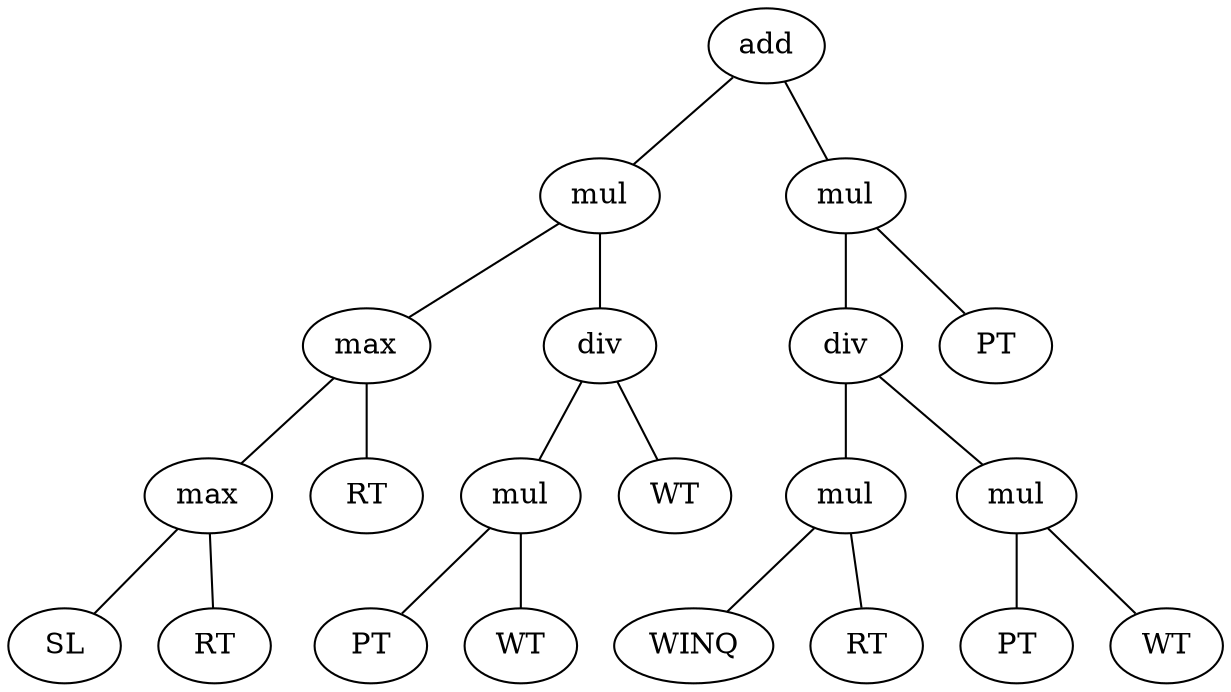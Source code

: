 graph G {
graph [dpi=300];
0 [label=add];
1 [label=mul];
2 [label=max];
3 [label=max];
4 [label=SL];
5 [label=RT];
6 [label=RT];
7 [label=div];
8 [label=mul];
9 [label=PT];
10 [label=WT];
11 [label=WT];
12 [label=mul];
13 [label=div];
14 [label=mul];
15 [label=WINQ];
16 [label=RT];
17 [label=mul];
18 [label=PT];
19 [label=WT];
20 [label=PT];
0 -- 1;
1 -- 2;
2 -- 3;
3 -- 4;
3 -- 5;
2 -- 6;
1 -- 7;
7 -- 8;
8 -- 9;
8 -- 10;
7 -- 11;
0 -- 12;
12 -- 13;
13 -- 14;
14 -- 15;
14 -- 16;
13 -- 17;
17 -- 18;
17 -- 19;
12 -- 20;
}
